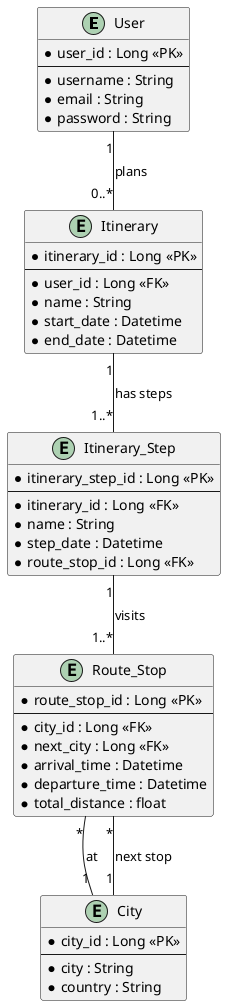 @startuml
entity "User" {
  * user_id : Long <<PK>>
  --
  * username : String
  * email : String
  * password : String
}

entity "City" {
  * city_id : Long <<PK>>
  --
  * city : String
  * country : String
}

entity "Route_Stop" {
  * route_stop_id : Long <<PK>>
  --
  * city_id : Long <<FK>>
  * next_city : Long <<FK>>
  * arrival_time : Datetime
  * departure_time : Datetime
  * total_distance : float
}

entity "Itinerary" {
  * itinerary_id : Long <<PK>>
  --
  * user_id : Long <<FK>>
  * name : String
  * start_date : Datetime
  * end_date : Datetime
}

entity "Itinerary_Step" {
  * itinerary_step_id : Long <<PK>>
  --
  * itinerary_id : Long <<FK>>
  * name : String
  * step_date : Datetime
  * route_stop_id : Long <<FK>>
}

User "1" -- "0..*" Itinerary : "plans"
Itinerary "1" -- "1..*" Itinerary_Step : "has steps"
Itinerary_Step "1" -- "1..*" Route_Stop : "visits"

Route_Stop "*" -- "1" City : "at"
Route_Stop "*" -- "1" City : "next stop"
@enduml
